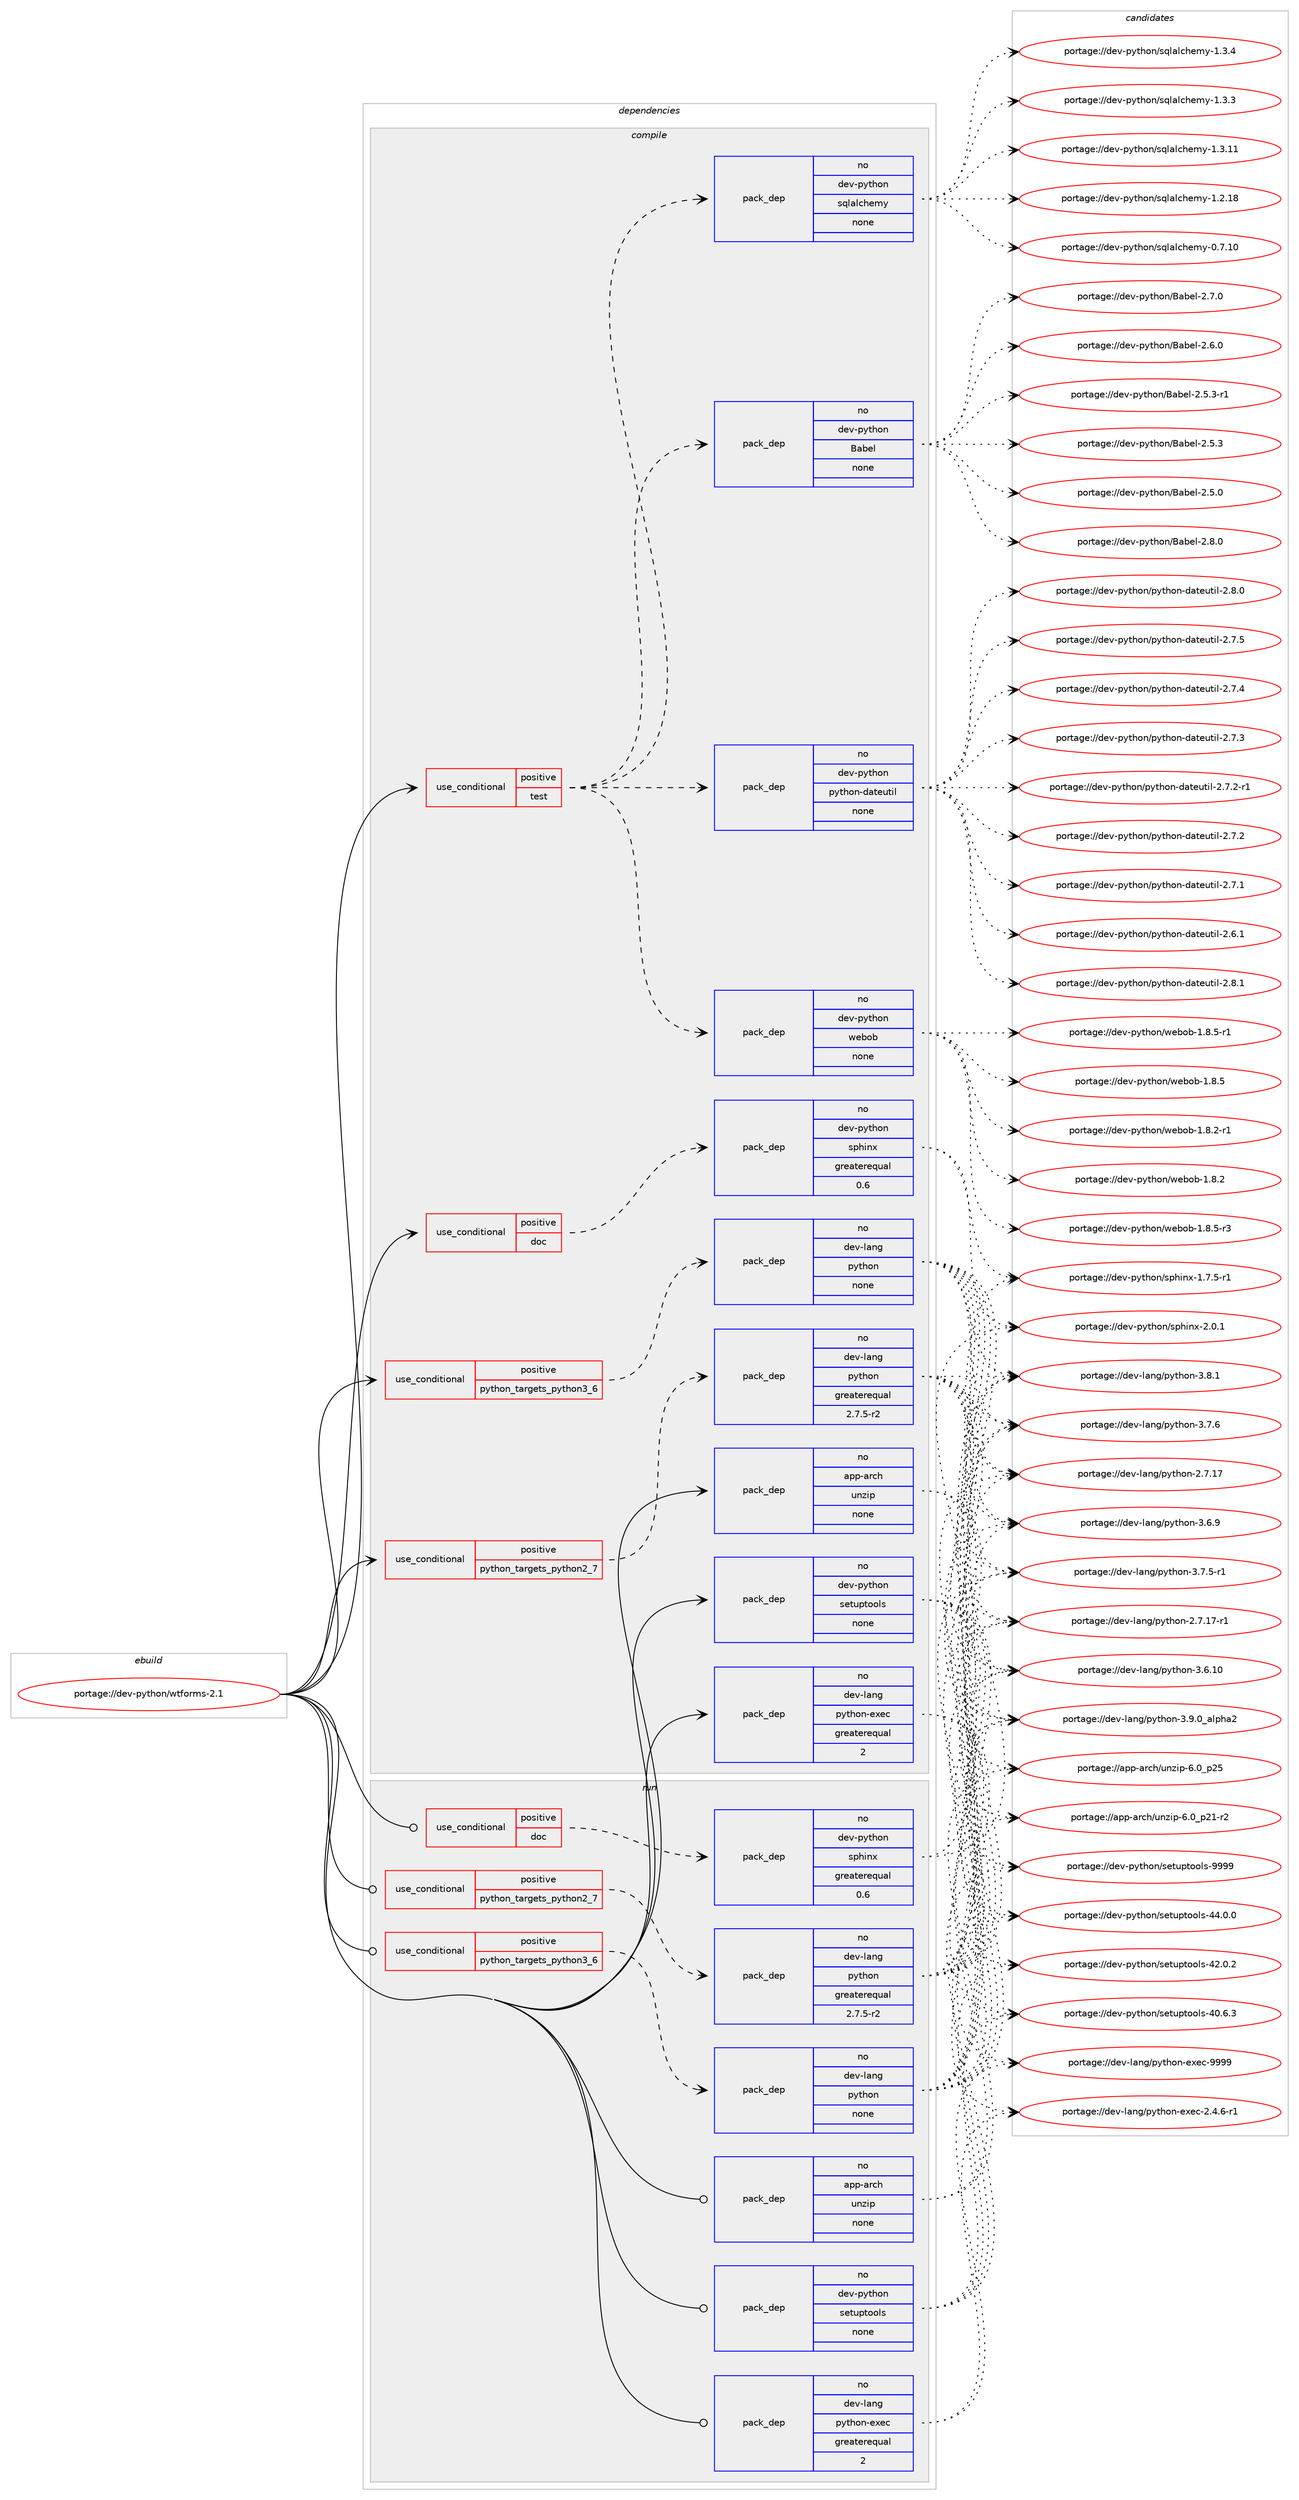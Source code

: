 digraph prolog {

# *************
# Graph options
# *************

newrank=true;
concentrate=true;
compound=true;
graph [rankdir=LR,fontname=Helvetica,fontsize=10,ranksep=1.5];#, ranksep=2.5, nodesep=0.2];
edge  [arrowhead=vee];
node  [fontname=Helvetica,fontsize=10];

# **********
# The ebuild
# **********

subgraph cluster_leftcol {
color=gray;
label=<<i>ebuild</i>>;
id [label="portage://dev-python/wtforms-2.1", color=red, width=4, href="../dev-python/wtforms-2.1.svg"];
}

# ****************
# The dependencies
# ****************

subgraph cluster_midcol {
color=gray;
label=<<i>dependencies</i>>;
subgraph cluster_compile {
fillcolor="#eeeeee";
style=filled;
label=<<i>compile</i>>;
subgraph cond103545 {
dependency417689 [label=<<TABLE BORDER="0" CELLBORDER="1" CELLSPACING="0" CELLPADDING="4"><TR><TD ROWSPAN="3" CELLPADDING="10">use_conditional</TD></TR><TR><TD>positive</TD></TR><TR><TD>doc</TD></TR></TABLE>>, shape=none, color=red];
subgraph pack309263 {
dependency417690 [label=<<TABLE BORDER="0" CELLBORDER="1" CELLSPACING="0" CELLPADDING="4" WIDTH="220"><TR><TD ROWSPAN="6" CELLPADDING="30">pack_dep</TD></TR><TR><TD WIDTH="110">no</TD></TR><TR><TD>dev-python</TD></TR><TR><TD>sphinx</TD></TR><TR><TD>greaterequal</TD></TR><TR><TD>0.6</TD></TR></TABLE>>, shape=none, color=blue];
}
dependency417689:e -> dependency417690:w [weight=20,style="dashed",arrowhead="vee"];
}
id:e -> dependency417689:w [weight=20,style="solid",arrowhead="vee"];
subgraph cond103546 {
dependency417691 [label=<<TABLE BORDER="0" CELLBORDER="1" CELLSPACING="0" CELLPADDING="4"><TR><TD ROWSPAN="3" CELLPADDING="10">use_conditional</TD></TR><TR><TD>positive</TD></TR><TR><TD>python_targets_python2_7</TD></TR></TABLE>>, shape=none, color=red];
subgraph pack309264 {
dependency417692 [label=<<TABLE BORDER="0" CELLBORDER="1" CELLSPACING="0" CELLPADDING="4" WIDTH="220"><TR><TD ROWSPAN="6" CELLPADDING="30">pack_dep</TD></TR><TR><TD WIDTH="110">no</TD></TR><TR><TD>dev-lang</TD></TR><TR><TD>python</TD></TR><TR><TD>greaterequal</TD></TR><TR><TD>2.7.5-r2</TD></TR></TABLE>>, shape=none, color=blue];
}
dependency417691:e -> dependency417692:w [weight=20,style="dashed",arrowhead="vee"];
}
id:e -> dependency417691:w [weight=20,style="solid",arrowhead="vee"];
subgraph cond103547 {
dependency417693 [label=<<TABLE BORDER="0" CELLBORDER="1" CELLSPACING="0" CELLPADDING="4"><TR><TD ROWSPAN="3" CELLPADDING="10">use_conditional</TD></TR><TR><TD>positive</TD></TR><TR><TD>python_targets_python3_6</TD></TR></TABLE>>, shape=none, color=red];
subgraph pack309265 {
dependency417694 [label=<<TABLE BORDER="0" CELLBORDER="1" CELLSPACING="0" CELLPADDING="4" WIDTH="220"><TR><TD ROWSPAN="6" CELLPADDING="30">pack_dep</TD></TR><TR><TD WIDTH="110">no</TD></TR><TR><TD>dev-lang</TD></TR><TR><TD>python</TD></TR><TR><TD>none</TD></TR><TR><TD></TD></TR></TABLE>>, shape=none, color=blue];
}
dependency417693:e -> dependency417694:w [weight=20,style="dashed",arrowhead="vee"];
}
id:e -> dependency417693:w [weight=20,style="solid",arrowhead="vee"];
subgraph cond103548 {
dependency417695 [label=<<TABLE BORDER="0" CELLBORDER="1" CELLSPACING="0" CELLPADDING="4"><TR><TD ROWSPAN="3" CELLPADDING="10">use_conditional</TD></TR><TR><TD>positive</TD></TR><TR><TD>test</TD></TR></TABLE>>, shape=none, color=red];
subgraph pack309266 {
dependency417696 [label=<<TABLE BORDER="0" CELLBORDER="1" CELLSPACING="0" CELLPADDING="4" WIDTH="220"><TR><TD ROWSPAN="6" CELLPADDING="30">pack_dep</TD></TR><TR><TD WIDTH="110">no</TD></TR><TR><TD>dev-python</TD></TR><TR><TD>Babel</TD></TR><TR><TD>none</TD></TR><TR><TD></TD></TR></TABLE>>, shape=none, color=blue];
}
dependency417695:e -> dependency417696:w [weight=20,style="dashed",arrowhead="vee"];
subgraph pack309267 {
dependency417697 [label=<<TABLE BORDER="0" CELLBORDER="1" CELLSPACING="0" CELLPADDING="4" WIDTH="220"><TR><TD ROWSPAN="6" CELLPADDING="30">pack_dep</TD></TR><TR><TD WIDTH="110">no</TD></TR><TR><TD>dev-python</TD></TR><TR><TD>sqlalchemy</TD></TR><TR><TD>none</TD></TR><TR><TD></TD></TR></TABLE>>, shape=none, color=blue];
}
dependency417695:e -> dependency417697:w [weight=20,style="dashed",arrowhead="vee"];
subgraph pack309268 {
dependency417698 [label=<<TABLE BORDER="0" CELLBORDER="1" CELLSPACING="0" CELLPADDING="4" WIDTH="220"><TR><TD ROWSPAN="6" CELLPADDING="30">pack_dep</TD></TR><TR><TD WIDTH="110">no</TD></TR><TR><TD>dev-python</TD></TR><TR><TD>webob</TD></TR><TR><TD>none</TD></TR><TR><TD></TD></TR></TABLE>>, shape=none, color=blue];
}
dependency417695:e -> dependency417698:w [weight=20,style="dashed",arrowhead="vee"];
subgraph pack309269 {
dependency417699 [label=<<TABLE BORDER="0" CELLBORDER="1" CELLSPACING="0" CELLPADDING="4" WIDTH="220"><TR><TD ROWSPAN="6" CELLPADDING="30">pack_dep</TD></TR><TR><TD WIDTH="110">no</TD></TR><TR><TD>dev-python</TD></TR><TR><TD>python-dateutil</TD></TR><TR><TD>none</TD></TR><TR><TD></TD></TR></TABLE>>, shape=none, color=blue];
}
dependency417695:e -> dependency417699:w [weight=20,style="dashed",arrowhead="vee"];
}
id:e -> dependency417695:w [weight=20,style="solid",arrowhead="vee"];
subgraph pack309270 {
dependency417700 [label=<<TABLE BORDER="0" CELLBORDER="1" CELLSPACING="0" CELLPADDING="4" WIDTH="220"><TR><TD ROWSPAN="6" CELLPADDING="30">pack_dep</TD></TR><TR><TD WIDTH="110">no</TD></TR><TR><TD>app-arch</TD></TR><TR><TD>unzip</TD></TR><TR><TD>none</TD></TR><TR><TD></TD></TR></TABLE>>, shape=none, color=blue];
}
id:e -> dependency417700:w [weight=20,style="solid",arrowhead="vee"];
subgraph pack309271 {
dependency417701 [label=<<TABLE BORDER="0" CELLBORDER="1" CELLSPACING="0" CELLPADDING="4" WIDTH="220"><TR><TD ROWSPAN="6" CELLPADDING="30">pack_dep</TD></TR><TR><TD WIDTH="110">no</TD></TR><TR><TD>dev-lang</TD></TR><TR><TD>python-exec</TD></TR><TR><TD>greaterequal</TD></TR><TR><TD>2</TD></TR></TABLE>>, shape=none, color=blue];
}
id:e -> dependency417701:w [weight=20,style="solid",arrowhead="vee"];
subgraph pack309272 {
dependency417702 [label=<<TABLE BORDER="0" CELLBORDER="1" CELLSPACING="0" CELLPADDING="4" WIDTH="220"><TR><TD ROWSPAN="6" CELLPADDING="30">pack_dep</TD></TR><TR><TD WIDTH="110">no</TD></TR><TR><TD>dev-python</TD></TR><TR><TD>setuptools</TD></TR><TR><TD>none</TD></TR><TR><TD></TD></TR></TABLE>>, shape=none, color=blue];
}
id:e -> dependency417702:w [weight=20,style="solid",arrowhead="vee"];
}
subgraph cluster_compileandrun {
fillcolor="#eeeeee";
style=filled;
label=<<i>compile and run</i>>;
}
subgraph cluster_run {
fillcolor="#eeeeee";
style=filled;
label=<<i>run</i>>;
subgraph cond103549 {
dependency417703 [label=<<TABLE BORDER="0" CELLBORDER="1" CELLSPACING="0" CELLPADDING="4"><TR><TD ROWSPAN="3" CELLPADDING="10">use_conditional</TD></TR><TR><TD>positive</TD></TR><TR><TD>doc</TD></TR></TABLE>>, shape=none, color=red];
subgraph pack309273 {
dependency417704 [label=<<TABLE BORDER="0" CELLBORDER="1" CELLSPACING="0" CELLPADDING="4" WIDTH="220"><TR><TD ROWSPAN="6" CELLPADDING="30">pack_dep</TD></TR><TR><TD WIDTH="110">no</TD></TR><TR><TD>dev-python</TD></TR><TR><TD>sphinx</TD></TR><TR><TD>greaterequal</TD></TR><TR><TD>0.6</TD></TR></TABLE>>, shape=none, color=blue];
}
dependency417703:e -> dependency417704:w [weight=20,style="dashed",arrowhead="vee"];
}
id:e -> dependency417703:w [weight=20,style="solid",arrowhead="odot"];
subgraph cond103550 {
dependency417705 [label=<<TABLE BORDER="0" CELLBORDER="1" CELLSPACING="0" CELLPADDING="4"><TR><TD ROWSPAN="3" CELLPADDING="10">use_conditional</TD></TR><TR><TD>positive</TD></TR><TR><TD>python_targets_python2_7</TD></TR></TABLE>>, shape=none, color=red];
subgraph pack309274 {
dependency417706 [label=<<TABLE BORDER="0" CELLBORDER="1" CELLSPACING="0" CELLPADDING="4" WIDTH="220"><TR><TD ROWSPAN="6" CELLPADDING="30">pack_dep</TD></TR><TR><TD WIDTH="110">no</TD></TR><TR><TD>dev-lang</TD></TR><TR><TD>python</TD></TR><TR><TD>greaterequal</TD></TR><TR><TD>2.7.5-r2</TD></TR></TABLE>>, shape=none, color=blue];
}
dependency417705:e -> dependency417706:w [weight=20,style="dashed",arrowhead="vee"];
}
id:e -> dependency417705:w [weight=20,style="solid",arrowhead="odot"];
subgraph cond103551 {
dependency417707 [label=<<TABLE BORDER="0" CELLBORDER="1" CELLSPACING="0" CELLPADDING="4"><TR><TD ROWSPAN="3" CELLPADDING="10">use_conditional</TD></TR><TR><TD>positive</TD></TR><TR><TD>python_targets_python3_6</TD></TR></TABLE>>, shape=none, color=red];
subgraph pack309275 {
dependency417708 [label=<<TABLE BORDER="0" CELLBORDER="1" CELLSPACING="0" CELLPADDING="4" WIDTH="220"><TR><TD ROWSPAN="6" CELLPADDING="30">pack_dep</TD></TR><TR><TD WIDTH="110">no</TD></TR><TR><TD>dev-lang</TD></TR><TR><TD>python</TD></TR><TR><TD>none</TD></TR><TR><TD></TD></TR></TABLE>>, shape=none, color=blue];
}
dependency417707:e -> dependency417708:w [weight=20,style="dashed",arrowhead="vee"];
}
id:e -> dependency417707:w [weight=20,style="solid",arrowhead="odot"];
subgraph pack309276 {
dependency417709 [label=<<TABLE BORDER="0" CELLBORDER="1" CELLSPACING="0" CELLPADDING="4" WIDTH="220"><TR><TD ROWSPAN="6" CELLPADDING="30">pack_dep</TD></TR><TR><TD WIDTH="110">no</TD></TR><TR><TD>app-arch</TD></TR><TR><TD>unzip</TD></TR><TR><TD>none</TD></TR><TR><TD></TD></TR></TABLE>>, shape=none, color=blue];
}
id:e -> dependency417709:w [weight=20,style="solid",arrowhead="odot"];
subgraph pack309277 {
dependency417710 [label=<<TABLE BORDER="0" CELLBORDER="1" CELLSPACING="0" CELLPADDING="4" WIDTH="220"><TR><TD ROWSPAN="6" CELLPADDING="30">pack_dep</TD></TR><TR><TD WIDTH="110">no</TD></TR><TR><TD>dev-lang</TD></TR><TR><TD>python-exec</TD></TR><TR><TD>greaterequal</TD></TR><TR><TD>2</TD></TR></TABLE>>, shape=none, color=blue];
}
id:e -> dependency417710:w [weight=20,style="solid",arrowhead="odot"];
subgraph pack309278 {
dependency417711 [label=<<TABLE BORDER="0" CELLBORDER="1" CELLSPACING="0" CELLPADDING="4" WIDTH="220"><TR><TD ROWSPAN="6" CELLPADDING="30">pack_dep</TD></TR><TR><TD WIDTH="110">no</TD></TR><TR><TD>dev-python</TD></TR><TR><TD>setuptools</TD></TR><TR><TD>none</TD></TR><TR><TD></TD></TR></TABLE>>, shape=none, color=blue];
}
id:e -> dependency417711:w [weight=20,style="solid",arrowhead="odot"];
}
}

# **************
# The candidates
# **************

subgraph cluster_choices {
rank=same;
color=gray;
label=<<i>candidates</i>>;

subgraph choice309263 {
color=black;
nodesep=1;
choice1001011184511212111610411111047115112104105110120455046484649 [label="portage://dev-python/sphinx-2.0.1", color=red, width=4,href="../dev-python/sphinx-2.0.1.svg"];
choice10010111845112121116104111110471151121041051101204549465546534511449 [label="portage://dev-python/sphinx-1.7.5-r1", color=red, width=4,href="../dev-python/sphinx-1.7.5-r1.svg"];
dependency417690:e -> choice1001011184511212111610411111047115112104105110120455046484649:w [style=dotted,weight="100"];
dependency417690:e -> choice10010111845112121116104111110471151121041051101204549465546534511449:w [style=dotted,weight="100"];
}
subgraph choice309264 {
color=black;
nodesep=1;
choice10010111845108971101034711212111610411111045514657464895971081121049750 [label="portage://dev-lang/python-3.9.0_alpha2", color=red, width=4,href="../dev-lang/python-3.9.0_alpha2.svg"];
choice100101118451089711010347112121116104111110455146564649 [label="portage://dev-lang/python-3.8.1", color=red, width=4,href="../dev-lang/python-3.8.1.svg"];
choice100101118451089711010347112121116104111110455146554654 [label="portage://dev-lang/python-3.7.6", color=red, width=4,href="../dev-lang/python-3.7.6.svg"];
choice1001011184510897110103471121211161041111104551465546534511449 [label="portage://dev-lang/python-3.7.5-r1", color=red, width=4,href="../dev-lang/python-3.7.5-r1.svg"];
choice100101118451089711010347112121116104111110455146544657 [label="portage://dev-lang/python-3.6.9", color=red, width=4,href="../dev-lang/python-3.6.9.svg"];
choice10010111845108971101034711212111610411111045514654464948 [label="portage://dev-lang/python-3.6.10", color=red, width=4,href="../dev-lang/python-3.6.10.svg"];
choice100101118451089711010347112121116104111110455046554649554511449 [label="portage://dev-lang/python-2.7.17-r1", color=red, width=4,href="../dev-lang/python-2.7.17-r1.svg"];
choice10010111845108971101034711212111610411111045504655464955 [label="portage://dev-lang/python-2.7.17", color=red, width=4,href="../dev-lang/python-2.7.17.svg"];
dependency417692:e -> choice10010111845108971101034711212111610411111045514657464895971081121049750:w [style=dotted,weight="100"];
dependency417692:e -> choice100101118451089711010347112121116104111110455146564649:w [style=dotted,weight="100"];
dependency417692:e -> choice100101118451089711010347112121116104111110455146554654:w [style=dotted,weight="100"];
dependency417692:e -> choice1001011184510897110103471121211161041111104551465546534511449:w [style=dotted,weight="100"];
dependency417692:e -> choice100101118451089711010347112121116104111110455146544657:w [style=dotted,weight="100"];
dependency417692:e -> choice10010111845108971101034711212111610411111045514654464948:w [style=dotted,weight="100"];
dependency417692:e -> choice100101118451089711010347112121116104111110455046554649554511449:w [style=dotted,weight="100"];
dependency417692:e -> choice10010111845108971101034711212111610411111045504655464955:w [style=dotted,weight="100"];
}
subgraph choice309265 {
color=black;
nodesep=1;
choice10010111845108971101034711212111610411111045514657464895971081121049750 [label="portage://dev-lang/python-3.9.0_alpha2", color=red, width=4,href="../dev-lang/python-3.9.0_alpha2.svg"];
choice100101118451089711010347112121116104111110455146564649 [label="portage://dev-lang/python-3.8.1", color=red, width=4,href="../dev-lang/python-3.8.1.svg"];
choice100101118451089711010347112121116104111110455146554654 [label="portage://dev-lang/python-3.7.6", color=red, width=4,href="../dev-lang/python-3.7.6.svg"];
choice1001011184510897110103471121211161041111104551465546534511449 [label="portage://dev-lang/python-3.7.5-r1", color=red, width=4,href="../dev-lang/python-3.7.5-r1.svg"];
choice100101118451089711010347112121116104111110455146544657 [label="portage://dev-lang/python-3.6.9", color=red, width=4,href="../dev-lang/python-3.6.9.svg"];
choice10010111845108971101034711212111610411111045514654464948 [label="portage://dev-lang/python-3.6.10", color=red, width=4,href="../dev-lang/python-3.6.10.svg"];
choice100101118451089711010347112121116104111110455046554649554511449 [label="portage://dev-lang/python-2.7.17-r1", color=red, width=4,href="../dev-lang/python-2.7.17-r1.svg"];
choice10010111845108971101034711212111610411111045504655464955 [label="portage://dev-lang/python-2.7.17", color=red, width=4,href="../dev-lang/python-2.7.17.svg"];
dependency417694:e -> choice10010111845108971101034711212111610411111045514657464895971081121049750:w [style=dotted,weight="100"];
dependency417694:e -> choice100101118451089711010347112121116104111110455146564649:w [style=dotted,weight="100"];
dependency417694:e -> choice100101118451089711010347112121116104111110455146554654:w [style=dotted,weight="100"];
dependency417694:e -> choice1001011184510897110103471121211161041111104551465546534511449:w [style=dotted,weight="100"];
dependency417694:e -> choice100101118451089711010347112121116104111110455146544657:w [style=dotted,weight="100"];
dependency417694:e -> choice10010111845108971101034711212111610411111045514654464948:w [style=dotted,weight="100"];
dependency417694:e -> choice100101118451089711010347112121116104111110455046554649554511449:w [style=dotted,weight="100"];
dependency417694:e -> choice10010111845108971101034711212111610411111045504655464955:w [style=dotted,weight="100"];
}
subgraph choice309266 {
color=black;
nodesep=1;
choice1001011184511212111610411111047669798101108455046564648 [label="portage://dev-python/Babel-2.8.0", color=red, width=4,href="../dev-python/Babel-2.8.0.svg"];
choice1001011184511212111610411111047669798101108455046554648 [label="portage://dev-python/Babel-2.7.0", color=red, width=4,href="../dev-python/Babel-2.7.0.svg"];
choice1001011184511212111610411111047669798101108455046544648 [label="portage://dev-python/Babel-2.6.0", color=red, width=4,href="../dev-python/Babel-2.6.0.svg"];
choice10010111845112121116104111110476697981011084550465346514511449 [label="portage://dev-python/Babel-2.5.3-r1", color=red, width=4,href="../dev-python/Babel-2.5.3-r1.svg"];
choice1001011184511212111610411111047669798101108455046534651 [label="portage://dev-python/Babel-2.5.3", color=red, width=4,href="../dev-python/Babel-2.5.3.svg"];
choice1001011184511212111610411111047669798101108455046534648 [label="portage://dev-python/Babel-2.5.0", color=red, width=4,href="../dev-python/Babel-2.5.0.svg"];
dependency417696:e -> choice1001011184511212111610411111047669798101108455046564648:w [style=dotted,weight="100"];
dependency417696:e -> choice1001011184511212111610411111047669798101108455046554648:w [style=dotted,weight="100"];
dependency417696:e -> choice1001011184511212111610411111047669798101108455046544648:w [style=dotted,weight="100"];
dependency417696:e -> choice10010111845112121116104111110476697981011084550465346514511449:w [style=dotted,weight="100"];
dependency417696:e -> choice1001011184511212111610411111047669798101108455046534651:w [style=dotted,weight="100"];
dependency417696:e -> choice1001011184511212111610411111047669798101108455046534648:w [style=dotted,weight="100"];
}
subgraph choice309267 {
color=black;
nodesep=1;
choice10010111845112121116104111110471151131089710899104101109121454946514652 [label="portage://dev-python/sqlalchemy-1.3.4", color=red, width=4,href="../dev-python/sqlalchemy-1.3.4.svg"];
choice10010111845112121116104111110471151131089710899104101109121454946514651 [label="portage://dev-python/sqlalchemy-1.3.3", color=red, width=4,href="../dev-python/sqlalchemy-1.3.3.svg"];
choice1001011184511212111610411111047115113108971089910410110912145494651464949 [label="portage://dev-python/sqlalchemy-1.3.11", color=red, width=4,href="../dev-python/sqlalchemy-1.3.11.svg"];
choice1001011184511212111610411111047115113108971089910410110912145494650464956 [label="portage://dev-python/sqlalchemy-1.2.18", color=red, width=4,href="../dev-python/sqlalchemy-1.2.18.svg"];
choice1001011184511212111610411111047115113108971089910410110912145484655464948 [label="portage://dev-python/sqlalchemy-0.7.10", color=red, width=4,href="../dev-python/sqlalchemy-0.7.10.svg"];
dependency417697:e -> choice10010111845112121116104111110471151131089710899104101109121454946514652:w [style=dotted,weight="100"];
dependency417697:e -> choice10010111845112121116104111110471151131089710899104101109121454946514651:w [style=dotted,weight="100"];
dependency417697:e -> choice1001011184511212111610411111047115113108971089910410110912145494651464949:w [style=dotted,weight="100"];
dependency417697:e -> choice1001011184511212111610411111047115113108971089910410110912145494650464956:w [style=dotted,weight="100"];
dependency417697:e -> choice1001011184511212111610411111047115113108971089910410110912145484655464948:w [style=dotted,weight="100"];
}
subgraph choice309268 {
color=black;
nodesep=1;
choice100101118451121211161041111104711910198111984549465646534511451 [label="portage://dev-python/webob-1.8.5-r3", color=red, width=4,href="../dev-python/webob-1.8.5-r3.svg"];
choice100101118451121211161041111104711910198111984549465646534511449 [label="portage://dev-python/webob-1.8.5-r1", color=red, width=4,href="../dev-python/webob-1.8.5-r1.svg"];
choice10010111845112121116104111110471191019811198454946564653 [label="portage://dev-python/webob-1.8.5", color=red, width=4,href="../dev-python/webob-1.8.5.svg"];
choice100101118451121211161041111104711910198111984549465646504511449 [label="portage://dev-python/webob-1.8.2-r1", color=red, width=4,href="../dev-python/webob-1.8.2-r1.svg"];
choice10010111845112121116104111110471191019811198454946564650 [label="portage://dev-python/webob-1.8.2", color=red, width=4,href="../dev-python/webob-1.8.2.svg"];
dependency417698:e -> choice100101118451121211161041111104711910198111984549465646534511451:w [style=dotted,weight="100"];
dependency417698:e -> choice100101118451121211161041111104711910198111984549465646534511449:w [style=dotted,weight="100"];
dependency417698:e -> choice10010111845112121116104111110471191019811198454946564653:w [style=dotted,weight="100"];
dependency417698:e -> choice100101118451121211161041111104711910198111984549465646504511449:w [style=dotted,weight="100"];
dependency417698:e -> choice10010111845112121116104111110471191019811198454946564650:w [style=dotted,weight="100"];
}
subgraph choice309269 {
color=black;
nodesep=1;
choice10010111845112121116104111110471121211161041111104510097116101117116105108455046564649 [label="portage://dev-python/python-dateutil-2.8.1", color=red, width=4,href="../dev-python/python-dateutil-2.8.1.svg"];
choice10010111845112121116104111110471121211161041111104510097116101117116105108455046564648 [label="portage://dev-python/python-dateutil-2.8.0", color=red, width=4,href="../dev-python/python-dateutil-2.8.0.svg"];
choice10010111845112121116104111110471121211161041111104510097116101117116105108455046554653 [label="portage://dev-python/python-dateutil-2.7.5", color=red, width=4,href="../dev-python/python-dateutil-2.7.5.svg"];
choice10010111845112121116104111110471121211161041111104510097116101117116105108455046554652 [label="portage://dev-python/python-dateutil-2.7.4", color=red, width=4,href="../dev-python/python-dateutil-2.7.4.svg"];
choice10010111845112121116104111110471121211161041111104510097116101117116105108455046554651 [label="portage://dev-python/python-dateutil-2.7.3", color=red, width=4,href="../dev-python/python-dateutil-2.7.3.svg"];
choice100101118451121211161041111104711212111610411111045100971161011171161051084550465546504511449 [label="portage://dev-python/python-dateutil-2.7.2-r1", color=red, width=4,href="../dev-python/python-dateutil-2.7.2-r1.svg"];
choice10010111845112121116104111110471121211161041111104510097116101117116105108455046554650 [label="portage://dev-python/python-dateutil-2.7.2", color=red, width=4,href="../dev-python/python-dateutil-2.7.2.svg"];
choice10010111845112121116104111110471121211161041111104510097116101117116105108455046554649 [label="portage://dev-python/python-dateutil-2.7.1", color=red, width=4,href="../dev-python/python-dateutil-2.7.1.svg"];
choice10010111845112121116104111110471121211161041111104510097116101117116105108455046544649 [label="portage://dev-python/python-dateutil-2.6.1", color=red, width=4,href="../dev-python/python-dateutil-2.6.1.svg"];
dependency417699:e -> choice10010111845112121116104111110471121211161041111104510097116101117116105108455046564649:w [style=dotted,weight="100"];
dependency417699:e -> choice10010111845112121116104111110471121211161041111104510097116101117116105108455046564648:w [style=dotted,weight="100"];
dependency417699:e -> choice10010111845112121116104111110471121211161041111104510097116101117116105108455046554653:w [style=dotted,weight="100"];
dependency417699:e -> choice10010111845112121116104111110471121211161041111104510097116101117116105108455046554652:w [style=dotted,weight="100"];
dependency417699:e -> choice10010111845112121116104111110471121211161041111104510097116101117116105108455046554651:w [style=dotted,weight="100"];
dependency417699:e -> choice100101118451121211161041111104711212111610411111045100971161011171161051084550465546504511449:w [style=dotted,weight="100"];
dependency417699:e -> choice10010111845112121116104111110471121211161041111104510097116101117116105108455046554650:w [style=dotted,weight="100"];
dependency417699:e -> choice10010111845112121116104111110471121211161041111104510097116101117116105108455046554649:w [style=dotted,weight="100"];
dependency417699:e -> choice10010111845112121116104111110471121211161041111104510097116101117116105108455046544649:w [style=dotted,weight="100"];
}
subgraph choice309270 {
color=black;
nodesep=1;
choice971121124597114991044711711012210511245544648951125053 [label="portage://app-arch/unzip-6.0_p25", color=red, width=4,href="../app-arch/unzip-6.0_p25.svg"];
choice9711211245971149910447117110122105112455446489511250494511450 [label="portage://app-arch/unzip-6.0_p21-r2", color=red, width=4,href="../app-arch/unzip-6.0_p21-r2.svg"];
dependency417700:e -> choice971121124597114991044711711012210511245544648951125053:w [style=dotted,weight="100"];
dependency417700:e -> choice9711211245971149910447117110122105112455446489511250494511450:w [style=dotted,weight="100"];
}
subgraph choice309271 {
color=black;
nodesep=1;
choice10010111845108971101034711212111610411111045101120101994557575757 [label="portage://dev-lang/python-exec-9999", color=red, width=4,href="../dev-lang/python-exec-9999.svg"];
choice10010111845108971101034711212111610411111045101120101994550465246544511449 [label="portage://dev-lang/python-exec-2.4.6-r1", color=red, width=4,href="../dev-lang/python-exec-2.4.6-r1.svg"];
dependency417701:e -> choice10010111845108971101034711212111610411111045101120101994557575757:w [style=dotted,weight="100"];
dependency417701:e -> choice10010111845108971101034711212111610411111045101120101994550465246544511449:w [style=dotted,weight="100"];
}
subgraph choice309272 {
color=black;
nodesep=1;
choice10010111845112121116104111110471151011161171121161111111081154557575757 [label="portage://dev-python/setuptools-9999", color=red, width=4,href="../dev-python/setuptools-9999.svg"];
choice100101118451121211161041111104711510111611711211611111110811545525246484648 [label="portage://dev-python/setuptools-44.0.0", color=red, width=4,href="../dev-python/setuptools-44.0.0.svg"];
choice100101118451121211161041111104711510111611711211611111110811545525046484650 [label="portage://dev-python/setuptools-42.0.2", color=red, width=4,href="../dev-python/setuptools-42.0.2.svg"];
choice100101118451121211161041111104711510111611711211611111110811545524846544651 [label="portage://dev-python/setuptools-40.6.3", color=red, width=4,href="../dev-python/setuptools-40.6.3.svg"];
dependency417702:e -> choice10010111845112121116104111110471151011161171121161111111081154557575757:w [style=dotted,weight="100"];
dependency417702:e -> choice100101118451121211161041111104711510111611711211611111110811545525246484648:w [style=dotted,weight="100"];
dependency417702:e -> choice100101118451121211161041111104711510111611711211611111110811545525046484650:w [style=dotted,weight="100"];
dependency417702:e -> choice100101118451121211161041111104711510111611711211611111110811545524846544651:w [style=dotted,weight="100"];
}
subgraph choice309273 {
color=black;
nodesep=1;
choice1001011184511212111610411111047115112104105110120455046484649 [label="portage://dev-python/sphinx-2.0.1", color=red, width=4,href="../dev-python/sphinx-2.0.1.svg"];
choice10010111845112121116104111110471151121041051101204549465546534511449 [label="portage://dev-python/sphinx-1.7.5-r1", color=red, width=4,href="../dev-python/sphinx-1.7.5-r1.svg"];
dependency417704:e -> choice1001011184511212111610411111047115112104105110120455046484649:w [style=dotted,weight="100"];
dependency417704:e -> choice10010111845112121116104111110471151121041051101204549465546534511449:w [style=dotted,weight="100"];
}
subgraph choice309274 {
color=black;
nodesep=1;
choice10010111845108971101034711212111610411111045514657464895971081121049750 [label="portage://dev-lang/python-3.9.0_alpha2", color=red, width=4,href="../dev-lang/python-3.9.0_alpha2.svg"];
choice100101118451089711010347112121116104111110455146564649 [label="portage://dev-lang/python-3.8.1", color=red, width=4,href="../dev-lang/python-3.8.1.svg"];
choice100101118451089711010347112121116104111110455146554654 [label="portage://dev-lang/python-3.7.6", color=red, width=4,href="../dev-lang/python-3.7.6.svg"];
choice1001011184510897110103471121211161041111104551465546534511449 [label="portage://dev-lang/python-3.7.5-r1", color=red, width=4,href="../dev-lang/python-3.7.5-r1.svg"];
choice100101118451089711010347112121116104111110455146544657 [label="portage://dev-lang/python-3.6.9", color=red, width=4,href="../dev-lang/python-3.6.9.svg"];
choice10010111845108971101034711212111610411111045514654464948 [label="portage://dev-lang/python-3.6.10", color=red, width=4,href="../dev-lang/python-3.6.10.svg"];
choice100101118451089711010347112121116104111110455046554649554511449 [label="portage://dev-lang/python-2.7.17-r1", color=red, width=4,href="../dev-lang/python-2.7.17-r1.svg"];
choice10010111845108971101034711212111610411111045504655464955 [label="portage://dev-lang/python-2.7.17", color=red, width=4,href="../dev-lang/python-2.7.17.svg"];
dependency417706:e -> choice10010111845108971101034711212111610411111045514657464895971081121049750:w [style=dotted,weight="100"];
dependency417706:e -> choice100101118451089711010347112121116104111110455146564649:w [style=dotted,weight="100"];
dependency417706:e -> choice100101118451089711010347112121116104111110455146554654:w [style=dotted,weight="100"];
dependency417706:e -> choice1001011184510897110103471121211161041111104551465546534511449:w [style=dotted,weight="100"];
dependency417706:e -> choice100101118451089711010347112121116104111110455146544657:w [style=dotted,weight="100"];
dependency417706:e -> choice10010111845108971101034711212111610411111045514654464948:w [style=dotted,weight="100"];
dependency417706:e -> choice100101118451089711010347112121116104111110455046554649554511449:w [style=dotted,weight="100"];
dependency417706:e -> choice10010111845108971101034711212111610411111045504655464955:w [style=dotted,weight="100"];
}
subgraph choice309275 {
color=black;
nodesep=1;
choice10010111845108971101034711212111610411111045514657464895971081121049750 [label="portage://dev-lang/python-3.9.0_alpha2", color=red, width=4,href="../dev-lang/python-3.9.0_alpha2.svg"];
choice100101118451089711010347112121116104111110455146564649 [label="portage://dev-lang/python-3.8.1", color=red, width=4,href="../dev-lang/python-3.8.1.svg"];
choice100101118451089711010347112121116104111110455146554654 [label="portage://dev-lang/python-3.7.6", color=red, width=4,href="../dev-lang/python-3.7.6.svg"];
choice1001011184510897110103471121211161041111104551465546534511449 [label="portage://dev-lang/python-3.7.5-r1", color=red, width=4,href="../dev-lang/python-3.7.5-r1.svg"];
choice100101118451089711010347112121116104111110455146544657 [label="portage://dev-lang/python-3.6.9", color=red, width=4,href="../dev-lang/python-3.6.9.svg"];
choice10010111845108971101034711212111610411111045514654464948 [label="portage://dev-lang/python-3.6.10", color=red, width=4,href="../dev-lang/python-3.6.10.svg"];
choice100101118451089711010347112121116104111110455046554649554511449 [label="portage://dev-lang/python-2.7.17-r1", color=red, width=4,href="../dev-lang/python-2.7.17-r1.svg"];
choice10010111845108971101034711212111610411111045504655464955 [label="portage://dev-lang/python-2.7.17", color=red, width=4,href="../dev-lang/python-2.7.17.svg"];
dependency417708:e -> choice10010111845108971101034711212111610411111045514657464895971081121049750:w [style=dotted,weight="100"];
dependency417708:e -> choice100101118451089711010347112121116104111110455146564649:w [style=dotted,weight="100"];
dependency417708:e -> choice100101118451089711010347112121116104111110455146554654:w [style=dotted,weight="100"];
dependency417708:e -> choice1001011184510897110103471121211161041111104551465546534511449:w [style=dotted,weight="100"];
dependency417708:e -> choice100101118451089711010347112121116104111110455146544657:w [style=dotted,weight="100"];
dependency417708:e -> choice10010111845108971101034711212111610411111045514654464948:w [style=dotted,weight="100"];
dependency417708:e -> choice100101118451089711010347112121116104111110455046554649554511449:w [style=dotted,weight="100"];
dependency417708:e -> choice10010111845108971101034711212111610411111045504655464955:w [style=dotted,weight="100"];
}
subgraph choice309276 {
color=black;
nodesep=1;
choice971121124597114991044711711012210511245544648951125053 [label="portage://app-arch/unzip-6.0_p25", color=red, width=4,href="../app-arch/unzip-6.0_p25.svg"];
choice9711211245971149910447117110122105112455446489511250494511450 [label="portage://app-arch/unzip-6.0_p21-r2", color=red, width=4,href="../app-arch/unzip-6.0_p21-r2.svg"];
dependency417709:e -> choice971121124597114991044711711012210511245544648951125053:w [style=dotted,weight="100"];
dependency417709:e -> choice9711211245971149910447117110122105112455446489511250494511450:w [style=dotted,weight="100"];
}
subgraph choice309277 {
color=black;
nodesep=1;
choice10010111845108971101034711212111610411111045101120101994557575757 [label="portage://dev-lang/python-exec-9999", color=red, width=4,href="../dev-lang/python-exec-9999.svg"];
choice10010111845108971101034711212111610411111045101120101994550465246544511449 [label="portage://dev-lang/python-exec-2.4.6-r1", color=red, width=4,href="../dev-lang/python-exec-2.4.6-r1.svg"];
dependency417710:e -> choice10010111845108971101034711212111610411111045101120101994557575757:w [style=dotted,weight="100"];
dependency417710:e -> choice10010111845108971101034711212111610411111045101120101994550465246544511449:w [style=dotted,weight="100"];
}
subgraph choice309278 {
color=black;
nodesep=1;
choice10010111845112121116104111110471151011161171121161111111081154557575757 [label="portage://dev-python/setuptools-9999", color=red, width=4,href="../dev-python/setuptools-9999.svg"];
choice100101118451121211161041111104711510111611711211611111110811545525246484648 [label="portage://dev-python/setuptools-44.0.0", color=red, width=4,href="../dev-python/setuptools-44.0.0.svg"];
choice100101118451121211161041111104711510111611711211611111110811545525046484650 [label="portage://dev-python/setuptools-42.0.2", color=red, width=4,href="../dev-python/setuptools-42.0.2.svg"];
choice100101118451121211161041111104711510111611711211611111110811545524846544651 [label="portage://dev-python/setuptools-40.6.3", color=red, width=4,href="../dev-python/setuptools-40.6.3.svg"];
dependency417711:e -> choice10010111845112121116104111110471151011161171121161111111081154557575757:w [style=dotted,weight="100"];
dependency417711:e -> choice100101118451121211161041111104711510111611711211611111110811545525246484648:w [style=dotted,weight="100"];
dependency417711:e -> choice100101118451121211161041111104711510111611711211611111110811545525046484650:w [style=dotted,weight="100"];
dependency417711:e -> choice100101118451121211161041111104711510111611711211611111110811545524846544651:w [style=dotted,weight="100"];
}
}

}
